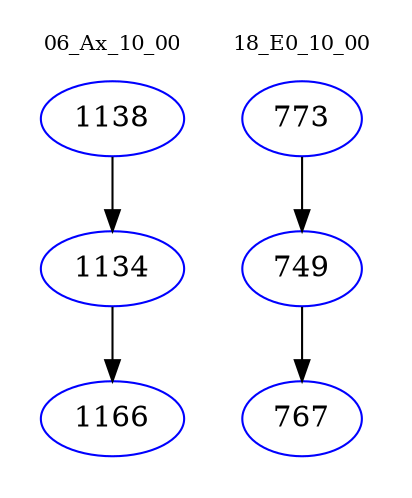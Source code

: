 digraph{
subgraph cluster_0 {
color = white
label = "06_Ax_10_00";
fontsize=10;
T0_1138 [label="1138", color="blue"]
T0_1138 -> T0_1134 [color="black"]
T0_1134 [label="1134", color="blue"]
T0_1134 -> T0_1166 [color="black"]
T0_1166 [label="1166", color="blue"]
}
subgraph cluster_1 {
color = white
label = "18_E0_10_00";
fontsize=10;
T1_773 [label="773", color="blue"]
T1_773 -> T1_749 [color="black"]
T1_749 [label="749", color="blue"]
T1_749 -> T1_767 [color="black"]
T1_767 [label="767", color="blue"]
}
}

